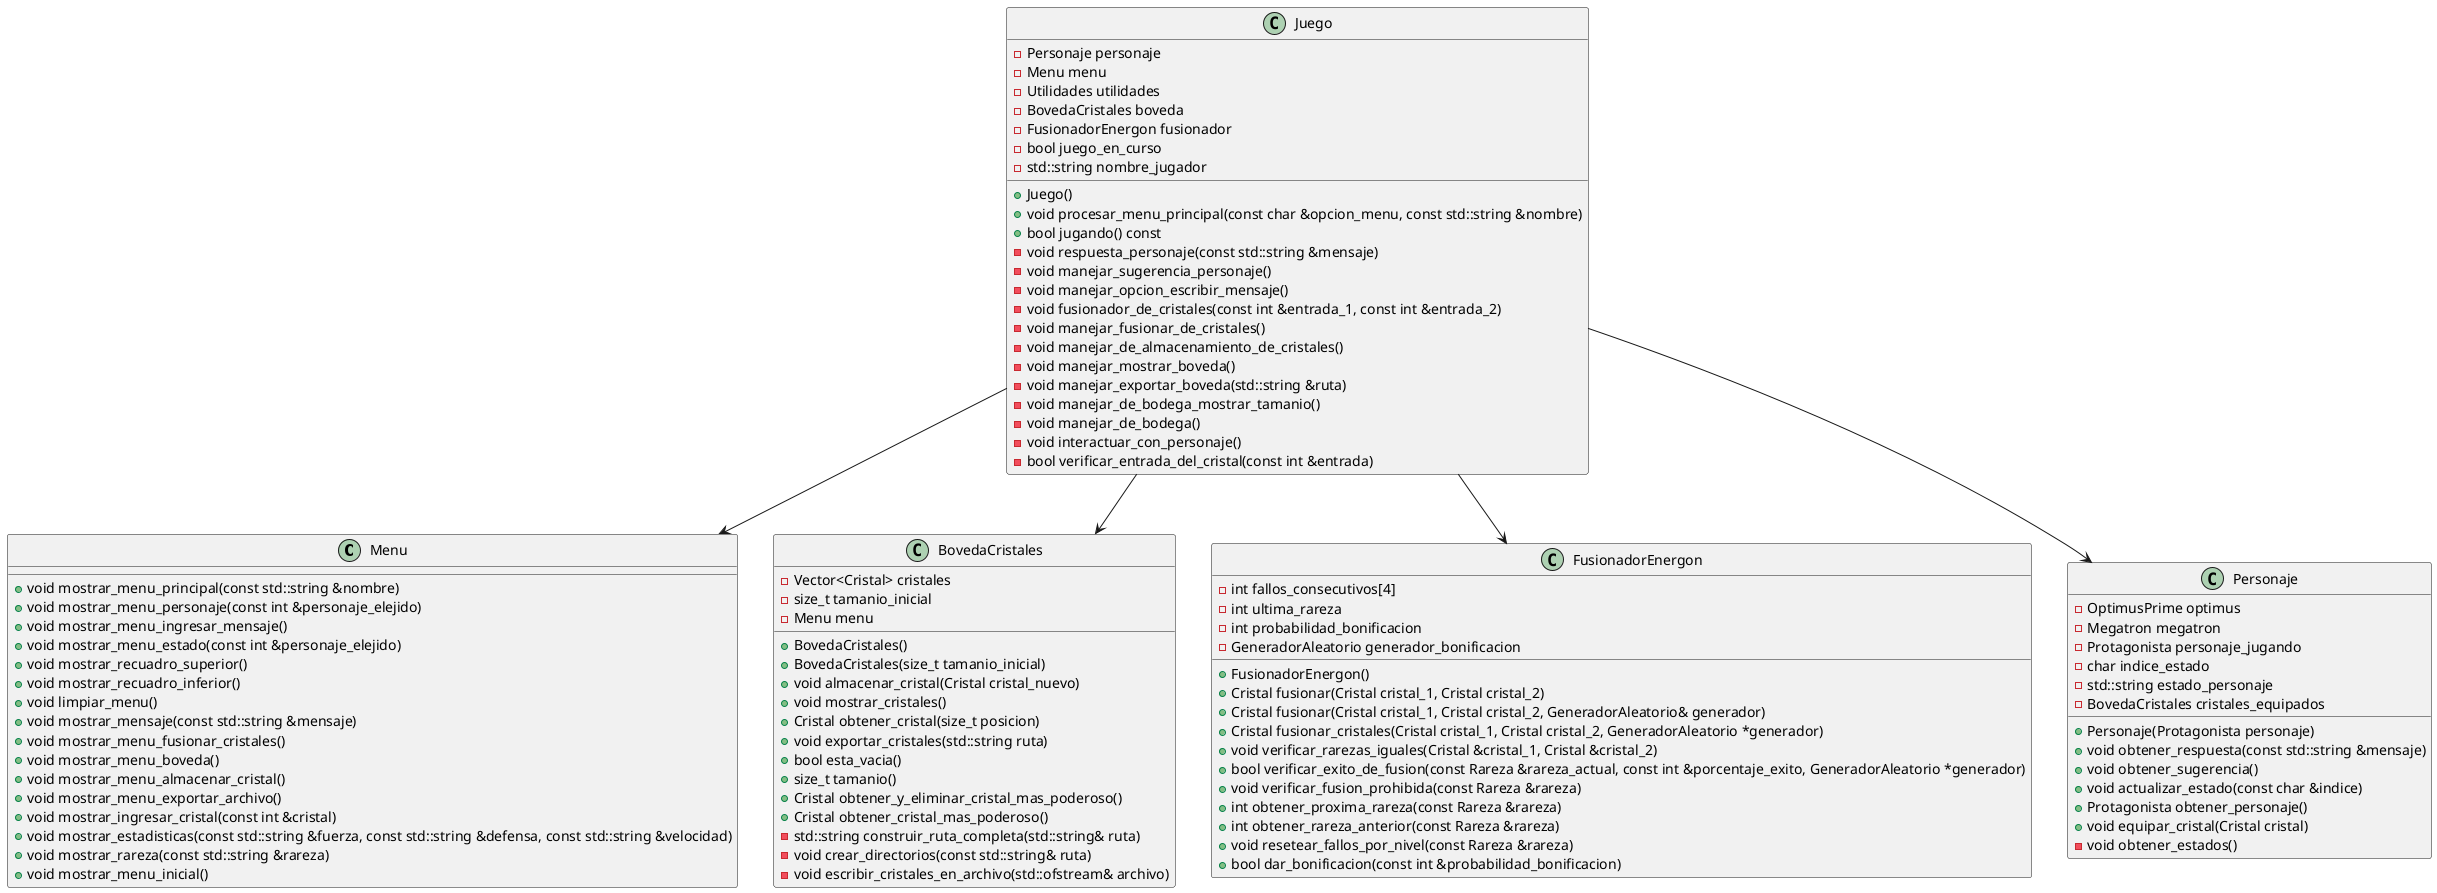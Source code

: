 @startuml
' Clases relacionadas
class Menu
class BovedaCristales
class FusionadorEnergon
class Personaje


' Clase Utilidades

' Clase principal: Juego
class Juego {
  +Juego()
  +void procesar_menu_principal(const char &opcion_menu, const std::string &nombre)
  +bool jugando() const

  -Personaje personaje
  -Menu menu
  -Utilidades utilidades
  -BovedaCristales boveda
  -FusionadorEnergon fusionador
  -bool juego_en_curso
  -std::string nombre_jugador

  -void respuesta_personaje(const std::string &mensaje)
  -void manejar_sugerencia_personaje()
  -void manejar_opcion_escribir_mensaje()
  -void fusionador_de_cristales(const int &entrada_1, const int &entrada_2)
  -void manejar_fusionar_de_cristales()
  -void manejar_de_almacenamiento_de_cristales()
  -void manejar_mostrar_boveda()
  -void manejar_exportar_boveda(std::string &ruta)
  -void manejar_de_bodega_mostrar_tamanio()
  -void manejar_de_bodega()
  -void interactuar_con_personaje()
  -bool verificar_entrada_del_cristal(const int &entrada)
}

' Clase BovedaCristales
class BovedaCristales {
  +BovedaCristales()
  +BovedaCristales(size_t tamanio_inicial)
  +void almacenar_cristal(Cristal cristal_nuevo)
  +void mostrar_cristales()
  +Cristal obtener_cristal(size_t posicion)
  +void exportar_cristales(std::string ruta)
  +bool esta_vacia()
  +size_t tamanio()
  +Cristal obtener_y_eliminar_cristal_mas_poderoso()
  +Cristal obtener_cristal_mas_poderoso()

  -Vector<Cristal> cristales
  -size_t tamanio_inicial
  -Menu menu

  -std::string construir_ruta_completa(std::string& ruta)
  -void crear_directorios(const std::string& ruta)
  -void escribir_cristales_en_archivo(std::ofstream& archivo)
}


' Clase Menu
class Menu {
  +void mostrar_menu_principal(const std::string &nombre)
  +void mostrar_menu_personaje(const int &personaje_elejido)
  +void mostrar_menu_ingresar_mensaje()
  +void mostrar_menu_estado(const int &personaje_elejido)
  +void mostrar_recuadro_superior()
  +void mostrar_recuadro_inferior()
  +void limpiar_menu()
  +void mostrar_mensaje(const std::string &mensaje)
  +void mostrar_menu_fusionar_cristales()
  +void mostrar_menu_boveda()
  +void mostrar_menu_almacenar_cristal()
  +void mostrar_menu_exportar_archivo()
  +void mostrar_ingresar_cristal(const int &cristal)
  +void mostrar_estadisticas(const std::string &fuerza, const std::string &defensa, const std::string &velocidad)
  +void mostrar_rareza(const std::string &rareza)
  +void mostrar_menu_inicial()
}

' Clase FusionadorEnergon
class FusionadorEnergon {
  +FusionadorEnergon()
  +Cristal fusionar(Cristal cristal_1, Cristal cristal_2)
  +Cristal fusionar(Cristal cristal_1, Cristal cristal_2, GeneradorAleatorio& generador)
  +Cristal fusionar_cristales(Cristal cristal_1, Cristal cristal_2, GeneradorAleatorio *generador)
  +void verificar_rarezas_iguales(Cristal &cristal_1, Cristal &cristal_2)
  +bool verificar_exito_de_fusion(const Rareza &rareza_actual, const int &porcentaje_exito, GeneradorAleatorio *generador)
  +void verificar_fusion_prohibida(const Rareza &rareza)
  +int obtener_proxima_rareza(const Rareza &rareza)
  +int obtener_rareza_anterior(const Rareza &rareza)
  +void resetear_fallos_por_nivel(const Rareza &rareza)
  +bool dar_bonificacion(const int &probabilidad_bonificacion)

  -int fallos_consecutivos[4]
  -int ultima_rareza
  -int probabilidad_bonificacion
  -GeneradorAleatorio generador_bonificacion
}

' Clase Personaje
class Personaje {
  +Personaje(Protagonista personaje)
  +void obtener_respuesta(const std::string &mensaje)
  +void obtener_sugerencia()
  +void actualizar_estado(const char &indice)
  +Protagonista obtener_personaje()
  +void equipar_cristal(Cristal cristal)

  -OptimusPrime optimus
  -Megatron megatron
  -Protagonista personaje_jugando
  -char indice_estado
  -std::string estado_personaje
  -BovedaCristales cristales_equipados
  -void obtener_estados()
}


' Relaciones de composición
Juego --> Menu
Juego --> BovedaCristales
Juego --> FusionadorEnergon
Juego --> Personaje








@enduml
